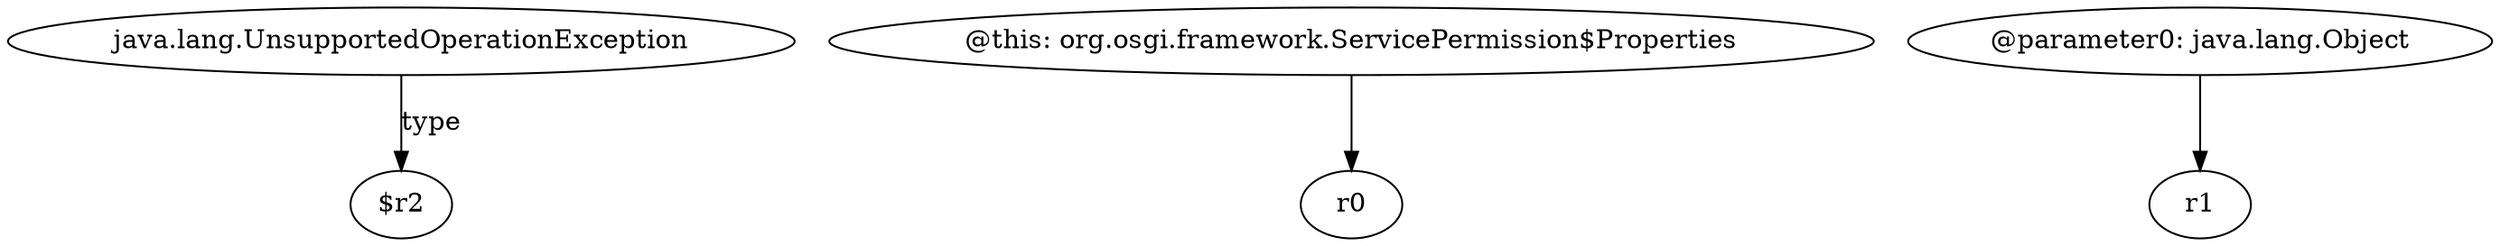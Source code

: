 digraph g {
0[label="java.lang.UnsupportedOperationException"]
1[label="$r2"]
0->1[label="type"]
2[label="@this: org.osgi.framework.ServicePermission$Properties"]
3[label="r0"]
2->3[label=""]
4[label="@parameter0: java.lang.Object"]
5[label="r1"]
4->5[label=""]
}